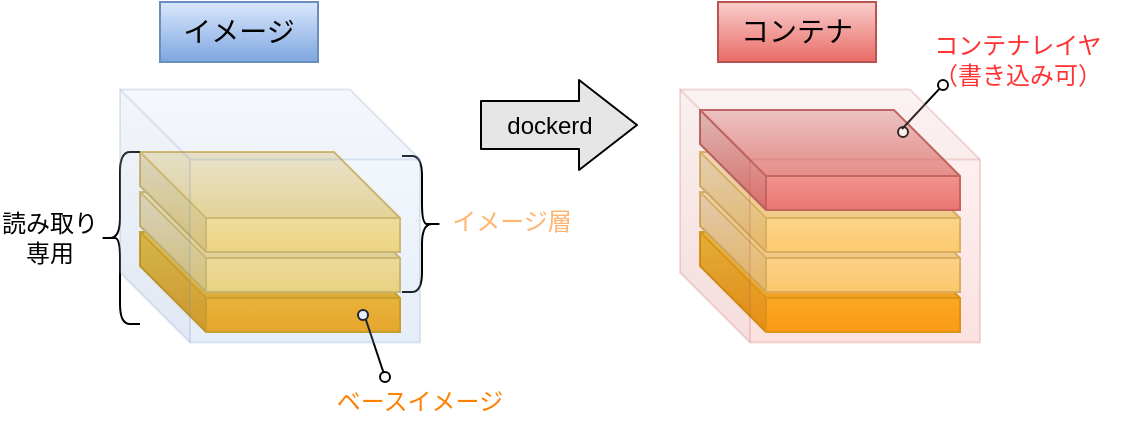 <mxfile version="12.7.0" type="github" pages="2">
  <diagram id="cfWL9I5VaqwXCQ-wAxmS" name="ページ1">
    <mxGraphModel dx="862" dy="1381" grid="1" gridSize="10" guides="1" tooltips="1" connect="1" arrows="1" fold="1" page="1" pageScale="1" pageWidth="690" pageHeight="980" math="0" shadow="0">
      <root>
        <mxCell id="0"/>
        <mxCell id="1" parent="0"/>
        <mxCell id="Yg40pVJLnZHHLznyGigl-1" value="" style="shape=cube;whiteSpace=wrap;html=1;boundedLbl=1;backgroundOutline=1;darkOpacity=0.05;darkOpacity2=0.1;size=33;fillColor=#ffcd28;strokeColor=#d79b00;gradientColor=#ffa500;" parent="1" vertex="1">
          <mxGeometry x="130" y="-235" width="130" height="50" as="geometry"/>
        </mxCell>
        <mxCell id="Yg40pVJLnZHHLznyGigl-3" value="" style="shape=cube;whiteSpace=wrap;html=1;boundedLbl=1;backgroundOutline=1;darkOpacity=0.05;darkOpacity2=0.1;size=33;fillColor=#fff2cc;strokeColor=#d6b656;gradientColor=#ffd966;" parent="1" vertex="1">
          <mxGeometry x="130" y="-255" width="130" height="50" as="geometry"/>
        </mxCell>
        <mxCell id="Yg40pVJLnZHHLznyGigl-4" value="" style="shape=cube;whiteSpace=wrap;html=1;boundedLbl=1;backgroundOutline=1;darkOpacity=0.05;darkOpacity2=0.1;size=33;fillColor=#fff2cc;strokeColor=#d6b656;gradientColor=#ffd966;" parent="1" vertex="1">
          <mxGeometry x="130" y="-275" width="130" height="50" as="geometry"/>
        </mxCell>
        <mxCell id="Yg40pVJLnZHHLznyGigl-6" value="" style="endArrow=none;html=1;" parent="1" edge="1">
          <mxGeometry width="50" height="50" relative="1" as="geometry">
            <mxPoint x="252" y="-164" as="sourcePoint"/>
            <mxPoint x="242" y="-194" as="targetPoint"/>
          </mxGeometry>
        </mxCell>
        <mxCell id="Yg40pVJLnZHHLznyGigl-7" value="" style="ellipse;whiteSpace=wrap;html=1;aspect=fixed;" parent="1" vertex="1">
          <mxGeometry x="239" y="-196" width="5" height="5" as="geometry"/>
        </mxCell>
        <mxCell id="Yg40pVJLnZHHLznyGigl-8" value="" style="ellipse;whiteSpace=wrap;html=1;aspect=fixed;" parent="1" vertex="1">
          <mxGeometry x="250" y="-165" width="5" height="5" as="geometry"/>
        </mxCell>
        <mxCell id="Yg40pVJLnZHHLznyGigl-9" value="ベースイメージ" style="text;html=1;strokeColor=none;fillColor=none;align=center;verticalAlign=middle;whiteSpace=wrap;rounded=0;fontColor=#FF8000;" parent="1" vertex="1">
          <mxGeometry x="210" y="-160" width="120" height="20" as="geometry"/>
        </mxCell>
        <mxCell id="Yg40pVJLnZHHLznyGigl-10" value="" style="shape=curlyBracket;whiteSpace=wrap;html=1;rounded=1;fontColor=#00CC00;" parent="1" vertex="1">
          <mxGeometry x="110" y="-275" width="20" height="86" as="geometry"/>
        </mxCell>
        <mxCell id="Yg40pVJLnZHHLznyGigl-11" value="読み取り専用" style="text;html=1;strokeColor=none;fillColor=none;align=center;verticalAlign=middle;whiteSpace=wrap;rounded=0;fontColor=#000000;" parent="1" vertex="1">
          <mxGeometry x="60" y="-247" width="50" height="30" as="geometry"/>
        </mxCell>
        <mxCell id="Yg40pVJLnZHHLznyGigl-12" value="" style="shape=curlyBracket;whiteSpace=wrap;html=1;rounded=1;fontColor=#00CC00;rotation=-180;" parent="1" vertex="1">
          <mxGeometry x="261" y="-273" width="20" height="68" as="geometry"/>
        </mxCell>
        <mxCell id="Yg40pVJLnZHHLznyGigl-13" value="&lt;font color=&quot;#ffb570&quot;&gt;イメージ層&lt;/font&gt;" style="text;html=1;strokeColor=none;fillColor=none;align=center;verticalAlign=middle;whiteSpace=wrap;rounded=0;fontColor=#000000;" parent="1" vertex="1">
          <mxGeometry x="281" y="-255" width="70" height="30" as="geometry"/>
        </mxCell>
        <mxCell id="Yg40pVJLnZHHLznyGigl-15" value="" style="shape=cube;whiteSpace=wrap;html=1;boundedLbl=1;backgroundOutline=1;darkOpacity=0.05;darkOpacity2=0.1;size=33;fillColor=#ffcd28;strokeColor=#d79b00;gradientColor=#ffa500;" parent="1" vertex="1">
          <mxGeometry x="410" y="-235" width="130" height="50" as="geometry"/>
        </mxCell>
        <mxCell id="Yg40pVJLnZHHLznyGigl-16" value="" style="shape=cube;whiteSpace=wrap;html=1;boundedLbl=1;backgroundOutline=1;darkOpacity=0.05;darkOpacity2=0.1;size=33;fillColor=#fff2cc;strokeColor=#d6b656;gradientColor=#ffd966;" parent="1" vertex="1">
          <mxGeometry x="410" y="-255" width="130" height="50" as="geometry"/>
        </mxCell>
        <mxCell id="Yg40pVJLnZHHLznyGigl-17" value="" style="shape=cube;whiteSpace=wrap;html=1;boundedLbl=1;backgroundOutline=1;darkOpacity=0.05;darkOpacity2=0.1;size=33;fillColor=#fff2cc;strokeColor=#d6b656;gradientColor=#ffd966;" parent="1" vertex="1">
          <mxGeometry x="410" y="-275" width="130" height="50" as="geometry"/>
        </mxCell>
        <mxCell id="Yg40pVJLnZHHLznyGigl-25" value="" style="shape=cube;whiteSpace=wrap;html=1;boundedLbl=1;backgroundOutline=1;darkOpacity=0.05;darkOpacity2=0.1;size=33;fillColor=#f8cecc;strokeColor=#b85450;gradientColor=#ea6b66;" parent="1" vertex="1">
          <mxGeometry x="410" y="-296" width="130" height="50" as="geometry"/>
        </mxCell>
        <mxCell id="Yg40pVJLnZHHLznyGigl-26" value="" style="endArrow=none;html=1;" parent="1" source="Yg40pVJLnZHHLznyGigl-27" edge="1">
          <mxGeometry width="50" height="50" relative="1" as="geometry">
            <mxPoint x="511" y="-286.5" as="sourcePoint"/>
            <mxPoint x="529" y="-308.5" as="targetPoint"/>
          </mxGeometry>
        </mxCell>
        <mxCell id="Yg40pVJLnZHHLznyGigl-28" value="" style="ellipse;whiteSpace=wrap;html=1;aspect=fixed;" parent="1" vertex="1">
          <mxGeometry x="509" y="-287.5" width="5" height="5" as="geometry"/>
        </mxCell>
        <mxCell id="Yg40pVJLnZHHLznyGigl-29" value="コンテナレイヤ&lt;br&gt;（書き込み可）" style="text;html=1;strokeColor=none;fillColor=none;align=center;verticalAlign=middle;whiteSpace=wrap;rounded=0;fontColor=#FF3333;" parent="1" vertex="1">
          <mxGeometry x="509" y="-336" width="120" height="30" as="geometry"/>
        </mxCell>
        <mxCell id="Yg40pVJLnZHHLznyGigl-27" value="" style="ellipse;whiteSpace=wrap;html=1;aspect=fixed;" parent="1" vertex="1">
          <mxGeometry x="529" y="-311" width="5" height="5" as="geometry"/>
        </mxCell>
        <mxCell id="Yg40pVJLnZHHLznyGigl-31" value="" style="endArrow=none;html=1;" parent="1" target="Yg40pVJLnZHHLznyGigl-27" edge="1">
          <mxGeometry width="50" height="50" relative="1" as="geometry">
            <mxPoint x="511" y="-286.5" as="sourcePoint"/>
            <mxPoint x="529" y="-308.5" as="targetPoint"/>
          </mxGeometry>
        </mxCell>
        <mxCell id="Yg40pVJLnZHHLznyGigl-32" value="" style="shape=cube;whiteSpace=wrap;html=1;boundedLbl=1;backgroundOutline=1;darkOpacity=0.05;darkOpacity2=0.1;fontSize=14;gradientColor=#ea6b66;fillColor=#f8cecc;strokeColor=#b85450;opacity=20;size=35;" parent="1" vertex="1">
          <mxGeometry x="400" y="-306.25" width="150" height="126.5" as="geometry"/>
        </mxCell>
        <mxCell id="Yg40pVJLnZHHLznyGigl-37" value="" style="shape=cube;whiteSpace=wrap;html=1;boundedLbl=1;backgroundOutline=1;darkOpacity=0.05;darkOpacity2=0.1;fontSize=14;gradientColor=#7ea6e0;fillColor=#dae8fc;strokeColor=#6c8ebf;opacity=20;size=35;" parent="1" vertex="1">
          <mxGeometry x="120" y="-306.25" width="150" height="126.5" as="geometry"/>
        </mxCell>
        <mxCell id="Yg40pVJLnZHHLznyGigl-38" value="コンテナ" style="rounded=0;whiteSpace=wrap;html=1;fontSize=14;gradientColor=#ea6b66;fillColor=#f8cecc;strokeColor=#b85450;" parent="1" vertex="1">
          <mxGeometry x="419" y="-350" width="79" height="30" as="geometry"/>
        </mxCell>
        <mxCell id="Yg40pVJLnZHHLznyGigl-39" value="イメージ" style="rounded=0;whiteSpace=wrap;html=1;fontSize=14;gradientColor=#7ea6e0;fillColor=#dae8fc;strokeColor=#6c8ebf;" parent="1" vertex="1">
          <mxGeometry x="140" y="-350" width="79" height="30" as="geometry"/>
        </mxCell>
        <mxCell id="kmWydQNdGIb3SOjTC5M1-1" value="" style="shape=flexArrow;endArrow=classic;html=1;width=24;endSize=9.33;fillColor=#E6E6E6;" edge="1" parent="1">
          <mxGeometry width="50" height="50" relative="1" as="geometry">
            <mxPoint x="300" y="-288.5" as="sourcePoint"/>
            <mxPoint x="379" y="-288.5" as="targetPoint"/>
          </mxGeometry>
        </mxCell>
        <mxCell id="kmWydQNdGIb3SOjTC5M1-3" value="dockerd" style="text;html=1;strokeColor=none;fillColor=none;align=center;verticalAlign=middle;whiteSpace=wrap;rounded=0;fontColor=#000000;" vertex="1" parent="1">
          <mxGeometry x="310" y="-303" width="50" height="30" as="geometry"/>
        </mxCell>
      </root>
    </mxGraphModel>
  </diagram>
  <diagram id="lJ_muPP2k9wOJaN6G1gM" name="ページ2">
        <mxGraphModel dx="862" dy="450" grid="1" gridSize="10" guides="1" tooltips="1" connect="1" arrows="1" fold="1" page="1" pageScale="1" pageWidth="690" pageHeight="980" math="0" shadow="0">
            <root>
                <mxCell id="-dtmN8aaOdj8T2KV-MH8-0"/>
                <mxCell id="-dtmN8aaOdj8T2KV-MH8-1" parent="-dtmN8aaOdj8T2KV-MH8-0"/>
                <mxCell id="CzjIRd_wZLIxVllQWqMt-0" value="" style="shape=cube;whiteSpace=wrap;html=1;boundedLbl=1;backgroundOutline=1;darkOpacity=0.05;darkOpacity2=0.1;size=33;fillColor=#ffcd28;strokeColor=#d79b00;gradientColor=#ffa500;" vertex="1" parent="-dtmN8aaOdj8T2KV-MH8-1">
                    <mxGeometry x="140" y="245" width="130" height="50" as="geometry"/>
                  </mxCell>
                <mxCell id="CzjIRd_wZLIxVllQWqMt-1" value="" style="shape=cube;whiteSpace=wrap;html=1;boundedLbl=1;backgroundOutline=1;darkOpacity=0.05;darkOpacity2=0.1;size=33;fillColor=#fff2cc;strokeColor=#d6b656;gradientColor=#ffd966;" vertex="1" parent="-dtmN8aaOdj8T2KV-MH8-1">
                    <mxGeometry x="140" y="225" width="130" height="50" as="geometry"/>
                  </mxCell>
                <mxCell id="CzjIRd_wZLIxVllQWqMt-2" value="" style="shape=cube;whiteSpace=wrap;html=1;boundedLbl=1;backgroundOutline=1;darkOpacity=0.05;darkOpacity2=0.1;size=33;fillColor=#fff2cc;strokeColor=#d6b656;gradientColor=#ffd966;" vertex="1" parent="-dtmN8aaOdj8T2KV-MH8-1">
                    <mxGeometry x="140" y="205" width="130" height="50" as="geometry"/>
                  </mxCell>
                <mxCell id="CzjIRd_wZLIxVllQWqMt-3" value="" style="endArrow=none;html=1;exitX=1.013;exitY=0.952;exitDx=0;exitDy=0;exitPerimeter=0;" edge="1" parent="-dtmN8aaOdj8T2KV-MH8-1" source="CzjIRd_wZLIxVllQWqMt-11">
                    <mxGeometry width="50" height="50" relative="1" as="geometry">
                        <mxPoint x="262" y="316" as="sourcePoint"/>
                        <mxPoint x="252" y="286" as="targetPoint"/>
                      </mxGeometry>
                  </mxCell>
                <mxCell id="CzjIRd_wZLIxVllQWqMt-4" value="" style="ellipse;whiteSpace=wrap;html=1;aspect=fixed;" vertex="1" parent="-dtmN8aaOdj8T2KV-MH8-1">
                    <mxGeometry x="249" y="284" width="5" height="5" as="geometry"/>
                  </mxCell>
                <mxCell id="CzjIRd_wZLIxVllQWqMt-5" value="" style="ellipse;whiteSpace=wrap;html=1;aspect=fixed;" vertex="1" parent="-dtmN8aaOdj8T2KV-MH8-1">
                    <mxGeometry x="279" y="292" width="5" height="5" as="geometry"/>
                  </mxCell>
                <mxCell id="CzjIRd_wZLIxVllQWqMt-6" value="ベースイメージ" style="text;html=1;strokeColor=none;fillColor=none;align=center;verticalAlign=middle;whiteSpace=wrap;rounded=0;fontColor=#FF8000;" vertex="1" parent="-dtmN8aaOdj8T2KV-MH8-1">
                    <mxGeometry x="269" y="288" width="120" height="20" as="geometry"/>
                  </mxCell>
                <mxCell id="CzjIRd_wZLIxVllQWqMt-7" value="" style="shape=curlyBracket;whiteSpace=wrap;html=1;rounded=1;fontColor=#00CC00;" vertex="1" parent="-dtmN8aaOdj8T2KV-MH8-1">
                    <mxGeometry x="120" y="205" width="20" height="86" as="geometry"/>
                  </mxCell>
                <mxCell id="CzjIRd_wZLIxVllQWqMt-8" value="読み取り専用" style="text;html=1;strokeColor=none;fillColor=none;align=center;verticalAlign=middle;whiteSpace=wrap;rounded=0;fontColor=#000000;" vertex="1" parent="-dtmN8aaOdj8T2KV-MH8-1">
                    <mxGeometry x="70" y="233" width="50" height="30" as="geometry"/>
                  </mxCell>
                <mxCell id="CzjIRd_wZLIxVllQWqMt-9" value="" style="shape=curlyBracket;whiteSpace=wrap;html=1;rounded=1;fontColor=#00CC00;rotation=-180;" vertex="1" parent="-dtmN8aaOdj8T2KV-MH8-1">
                    <mxGeometry x="271" y="207" width="20" height="68" as="geometry"/>
                  </mxCell>
                <mxCell id="CzjIRd_wZLIxVllQWqMt-10" value="イメージ層" style="text;html=1;strokeColor=none;fillColor=none;align=center;verticalAlign=middle;whiteSpace=wrap;rounded=0;fontColor=#000000;" vertex="1" parent="-dtmN8aaOdj8T2KV-MH8-1">
                    <mxGeometry x="291" y="225" width="70" height="30" as="geometry"/>
                  </mxCell>
                <mxCell id="CzjIRd_wZLIxVllQWqMt-11" value="" style="shape=cube;whiteSpace=wrap;html=1;boundedLbl=1;backgroundOutline=1;darkOpacity=0.05;darkOpacity2=0.1;fontSize=14;gradientColor=#7ea6e0;fillColor=#dae8fc;strokeColor=#6c8ebf;opacity=20;size=35;" vertex="1" parent="-dtmN8aaOdj8T2KV-MH8-1">
                    <mxGeometry x="130" y="173.75" width="150" height="126.25" as="geometry"/>
                  </mxCell>
                <mxCell id="CzjIRd_wZLIxVllQWqMt-12" value="イメージ" style="rounded=0;whiteSpace=wrap;html=1;fontSize=14;gradientColor=#7ea6e0;fillColor=#dae8fc;strokeColor=#6c8ebf;" vertex="1" parent="-dtmN8aaOdj8T2KV-MH8-1">
                    <mxGeometry x="150" y="130" width="79" height="30" as="geometry"/>
                  </mxCell>
                <mxCell id="uf6RUyeMBZ0KuSeUqPo9-0" value="" style="shape=cube;whiteSpace=wrap;html=1;boundedLbl=1;backgroundOutline=1;darkOpacity=0.05;darkOpacity2=0.1;size=33;fillColor=#ffcd28;strokeColor=#d79b00;gradientColor=#ffa500;" vertex="1" parent="-dtmN8aaOdj8T2KV-MH8-1">
                    <mxGeometry x="420" y="245" width="130" height="50" as="geometry"/>
                  </mxCell>
                <mxCell id="uf6RUyeMBZ0KuSeUqPo9-1" value="" style="shape=cube;whiteSpace=wrap;html=1;boundedLbl=1;backgroundOutline=1;darkOpacity=0.05;darkOpacity2=0.1;size=33;fillColor=#fff2cc;strokeColor=#d6b656;gradientColor=#ffd966;" vertex="1" parent="-dtmN8aaOdj8T2KV-MH8-1">
                    <mxGeometry x="420" y="225" width="130" height="50" as="geometry"/>
                  </mxCell>
                <mxCell id="uf6RUyeMBZ0KuSeUqPo9-2" value="" style="shape=cube;whiteSpace=wrap;html=1;boundedLbl=1;backgroundOutline=1;darkOpacity=0.05;darkOpacity2=0.1;size=33;fillColor=#fff2cc;strokeColor=#d6b656;gradientColor=#ffd966;" vertex="1" parent="-dtmN8aaOdj8T2KV-MH8-1">
                    <mxGeometry x="420" y="205" width="130" height="50" as="geometry"/>
                  </mxCell>
                <mxCell id="uf6RUyeMBZ0KuSeUqPo9-3" value="" style="shape=cube;whiteSpace=wrap;html=1;boundedLbl=1;backgroundOutline=1;darkOpacity=0.05;darkOpacity2=0.1;size=33;fillColor=#f8cecc;strokeColor=#b85450;gradientColor=#ea6b66;" vertex="1" parent="-dtmN8aaOdj8T2KV-MH8-1">
                    <mxGeometry x="420" y="184" width="130" height="50" as="geometry"/>
                  </mxCell>
                <mxCell id="uf6RUyeMBZ0KuSeUqPo9-4" value="" style="endArrow=none;html=1;" edge="1" parent="-dtmN8aaOdj8T2KV-MH8-1" source="uf6RUyeMBZ0KuSeUqPo9-7">
                    <mxGeometry width="50" height="50" relative="1" as="geometry">
                        <mxPoint x="521" y="193.5" as="sourcePoint"/>
                        <mxPoint x="539" y="171.5" as="targetPoint"/>
                      </mxGeometry>
                  </mxCell>
                <mxCell id="uf6RUyeMBZ0KuSeUqPo9-5" value="" style="ellipse;whiteSpace=wrap;html=1;aspect=fixed;" vertex="1" parent="-dtmN8aaOdj8T2KV-MH8-1">
                    <mxGeometry x="519" y="192.5" width="5" height="5" as="geometry"/>
                  </mxCell>
                <mxCell id="uf6RUyeMBZ0KuSeUqPo9-6" value="コンテナレイヤ&lt;br&gt;（書き込み可）" style="text;html=1;strokeColor=none;fillColor=none;align=center;verticalAlign=middle;whiteSpace=wrap;rounded=0;fontColor=#FF3333;" vertex="1" parent="-dtmN8aaOdj8T2KV-MH8-1">
                    <mxGeometry x="519" y="144" width="120" height="30" as="geometry"/>
                  </mxCell>
                <mxCell id="uf6RUyeMBZ0KuSeUqPo9-7" value="" style="ellipse;whiteSpace=wrap;html=1;aspect=fixed;" vertex="1" parent="-dtmN8aaOdj8T2KV-MH8-1">
                    <mxGeometry x="539" y="169" width="5" height="5" as="geometry"/>
                  </mxCell>
                <mxCell id="uf6RUyeMBZ0KuSeUqPo9-8" value="" style="endArrow=none;html=1;" edge="1" parent="-dtmN8aaOdj8T2KV-MH8-1" target="uf6RUyeMBZ0KuSeUqPo9-7">
                    <mxGeometry width="50" height="50" relative="1" as="geometry">
                        <mxPoint x="521" y="193.5" as="sourcePoint"/>
                        <mxPoint x="539" y="171.5" as="targetPoint"/>
                      </mxGeometry>
                  </mxCell>
                <mxCell id="uf6RUyeMBZ0KuSeUqPo9-9" value="" style="shape=cube;whiteSpace=wrap;html=1;boundedLbl=1;backgroundOutline=1;darkOpacity=0.05;darkOpacity2=0.1;fontSize=14;gradientColor=#ea6b66;fillColor=#f8cecc;strokeColor=#b85450;opacity=20;size=35;" vertex="1" parent="-dtmN8aaOdj8T2KV-MH8-1">
                    <mxGeometry x="410" y="173.75" width="150" height="126.5" as="geometry"/>
                  </mxCell>
                <mxCell id="uf6RUyeMBZ0KuSeUqPo9-10" value="コンテナ" style="rounded=0;whiteSpace=wrap;html=1;fontSize=14;gradientColor=#ea6b66;fillColor=#f8cecc;strokeColor=#b85450;" vertex="1" parent="-dtmN8aaOdj8T2KV-MH8-1">
                    <mxGeometry x="429" y="130" width="79" height="30" as="geometry"/>
                  </mxCell>
                <mxCell id="uf6RUyeMBZ0KuSeUqPo9-11" value="dockerd" style="shape=flexArrow;endArrow=classic;html=1;fontSize=16;fontColor=#000000;width=22;endSize=9.33;labelBackgroundColor=none;gradientColor=#b3b3b3;fillColor=#f5f5f5;strokeColor=#666666;" edge="1" parent="-dtmN8aaOdj8T2KV-MH8-1">
                    <mxGeometry width="50" height="50" relative="1" as="geometry">
                        <mxPoint x="300.5" y="194.5" as="sourcePoint"/>
                        <mxPoint x="390" y="195" as="targetPoint"/>
                      </mxGeometry>
                  </mxCell>
              </root>
          </mxGraphModel>
      </diagram>
</mxfile>
